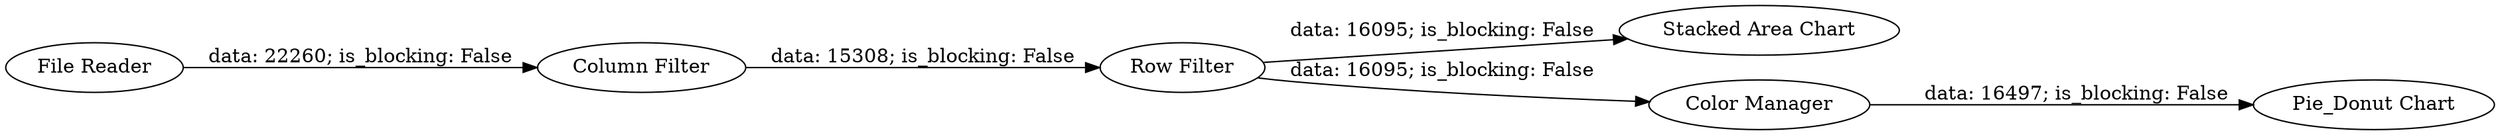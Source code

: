 digraph {
	"-1438628382003887228_1" [label="File Reader"]
	"-1438628382003887228_3" [label="Row Filter"]
	"-1438628382003887228_4" [label="Stacked Area Chart"]
	"-1438628382003887228_6" [label="Color Manager"]
	"-1438628382003887228_5" [label="Pie_Donut Chart"]
	"-1438628382003887228_2" [label="Column Filter"]
	"-1438628382003887228_2" -> "-1438628382003887228_3" [label="data: 15308; is_blocking: False"]
	"-1438628382003887228_1" -> "-1438628382003887228_2" [label="data: 22260; is_blocking: False"]
	"-1438628382003887228_3" -> "-1438628382003887228_6" [label="data: 16095; is_blocking: False"]
	"-1438628382003887228_3" -> "-1438628382003887228_4" [label="data: 16095; is_blocking: False"]
	"-1438628382003887228_6" -> "-1438628382003887228_5" [label="data: 16497; is_blocking: False"]
	rankdir=LR
}
